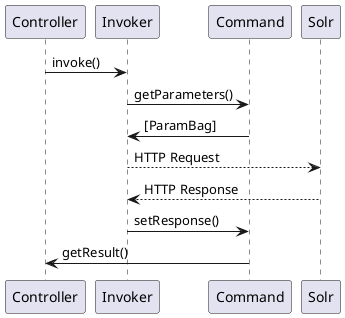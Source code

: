 @startuml

Controller -> Invoker : invoke()

Invoker -> Command : getParameters()
Invoker <- Command : [ParamBag]

Invoker --> Solr : HTTP Request
Invoker <-- Solr : HTTP Response

Invoker -> Command : setResponse()

Controller <- Command : getResult()

@enduml
